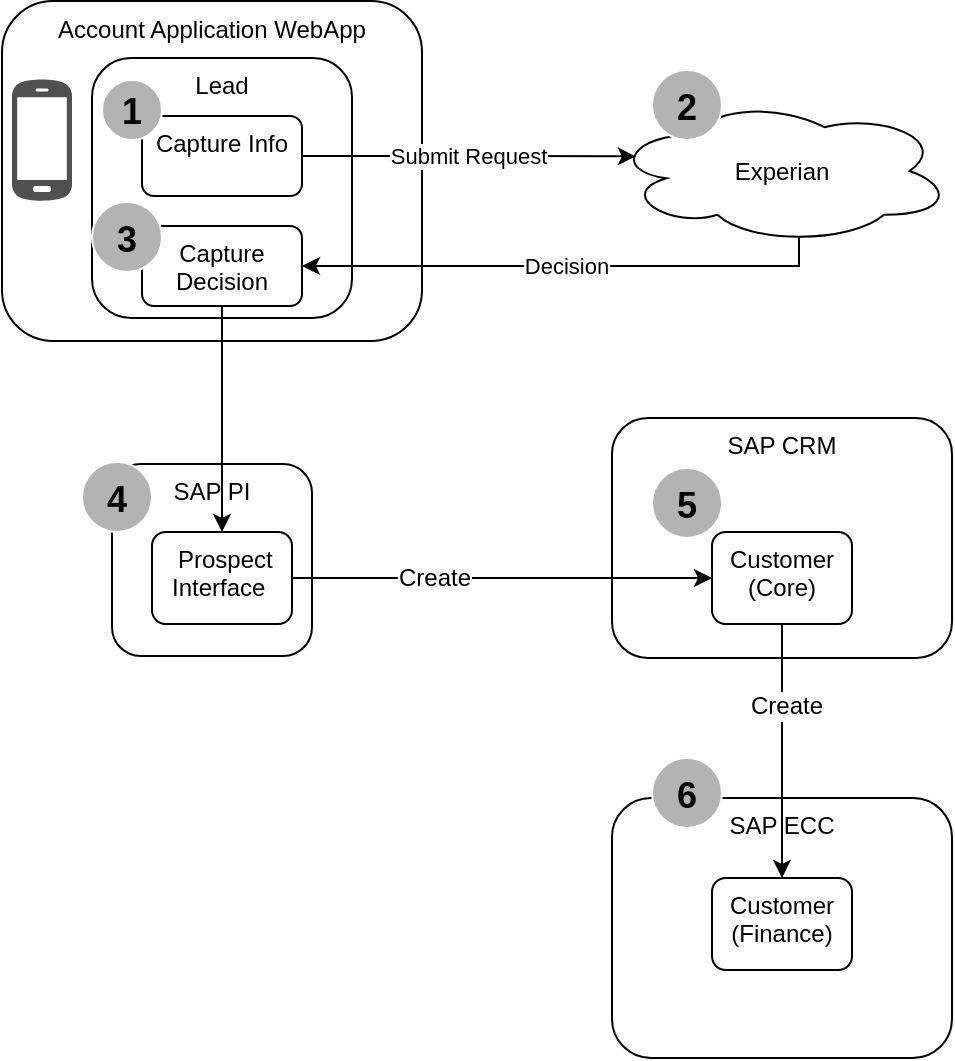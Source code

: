 <mxfile version="12.2.2" type="github" pages="2">
  <diagram id="I0bLfncfjT9ffKwwWELv" name="Accept">
    <mxGraphModel dx="1209" dy="629" grid="1" gridSize="10" guides="1" tooltips="1" connect="1" arrows="1" fold="1" page="1" pageScale="1" pageWidth="827" pageHeight="1169" math="0" shadow="0">
      <root>
        <mxCell id="I5Vtg4STYnl2IJugSfGF-0"/>
        <mxCell id="I5Vtg4STYnl2IJugSfGF-1" parent="I5Vtg4STYnl2IJugSfGF-0"/>
        <mxCell id="8ab2VDb99C_7O71XB3wa-0" value="Account Application WebApp" style="rounded=1;whiteSpace=wrap;html=1;verticalAlign=top;" parent="I5Vtg4STYnl2IJugSfGF-1" vertex="1">
          <mxGeometry x="185" y="1.5" width="210" height="170" as="geometry"/>
        </mxCell>
        <mxCell id="ivdo6gl_7-LOLV2pRihX-21" value="Lead" style="rounded=1;whiteSpace=wrap;html=1;verticalAlign=top;" parent="I5Vtg4STYnl2IJugSfGF-1" vertex="1">
          <mxGeometry x="230" y="30" width="130" height="130" as="geometry"/>
        </mxCell>
        <mxCell id="ivdo6gl_7-LOLV2pRihX-9" value="Submit Request" style="edgeStyle=orthogonalEdgeStyle;rounded=0;orthogonalLoop=1;jettySize=auto;html=1;exitX=1;exitY=0.5;exitDx=0;exitDy=0;entryX=0.07;entryY=0.4;entryDx=0;entryDy=0;entryPerimeter=0;" parent="I5Vtg4STYnl2IJugSfGF-1" source="8ab2VDb99C_7O71XB3wa-1" target="ivdo6gl_7-LOLV2pRihX-0" edge="1">
          <mxGeometry relative="1" as="geometry"/>
        </mxCell>
        <mxCell id="8ab2VDb99C_7O71XB3wa-1" value="Capture Info" style="rounded=1;whiteSpace=wrap;html=1;verticalAlign=top;" parent="I5Vtg4STYnl2IJugSfGF-1" vertex="1">
          <mxGeometry x="255" y="59" width="80" height="40" as="geometry"/>
        </mxCell>
        <mxCell id="ivdo6gl_7-LOLV2pRihX-10" value="Decision" style="edgeStyle=orthogonalEdgeStyle;rounded=0;orthogonalLoop=1;jettySize=auto;html=1;exitX=0.55;exitY=0.95;exitDx=0;exitDy=0;exitPerimeter=0;entryX=1;entryY=0.5;entryDx=0;entryDy=0;" parent="I5Vtg4STYnl2IJugSfGF-1" source="ivdo6gl_7-LOLV2pRihX-0" target="ivdo6gl_7-LOLV2pRihX-1" edge="1">
          <mxGeometry relative="1" as="geometry">
            <Array as="points">
              <mxPoint x="584" y="134"/>
            </Array>
          </mxGeometry>
        </mxCell>
        <mxCell id="ivdo6gl_7-LOLV2pRihX-0" value="Experian" style="ellipse;shape=cloud;whiteSpace=wrap;html=1;verticalAlign=middle;" parent="I5Vtg4STYnl2IJugSfGF-1" vertex="1">
          <mxGeometry x="490" y="50" width="170" height="73" as="geometry"/>
        </mxCell>
        <mxCell id="ivdo6gl_7-LOLV2pRihX-1" value="Capture Decision" style="rounded=1;whiteSpace=wrap;html=1;verticalAlign=top;" parent="I5Vtg4STYnl2IJugSfGF-1" vertex="1">
          <mxGeometry x="255" y="114" width="80" height="40" as="geometry"/>
        </mxCell>
        <mxCell id="ivdo6gl_7-LOLV2pRihX-3" value="SAP PI" style="rounded=1;whiteSpace=wrap;html=1;verticalAlign=top;" parent="I5Vtg4STYnl2IJugSfGF-1" vertex="1">
          <mxGeometry x="240" y="233" width="100" height="96" as="geometry"/>
        </mxCell>
        <mxCell id="ivdo6gl_7-LOLV2pRihX-4" value="&amp;nbsp;Prospect Interface&amp;nbsp;" style="rounded=1;whiteSpace=wrap;html=1;verticalAlign=top;" parent="I5Vtg4STYnl2IJugSfGF-1" vertex="1">
          <mxGeometry x="260" y="267" width="70" height="46" as="geometry"/>
        </mxCell>
        <mxCell id="ivdo6gl_7-LOLV2pRihX-5" value="SAP CRM" style="rounded=1;whiteSpace=wrap;html=1;verticalAlign=top;" parent="I5Vtg4STYnl2IJugSfGF-1" vertex="1">
          <mxGeometry x="490" y="210" width="170" height="120" as="geometry"/>
        </mxCell>
        <mxCell id="ivdo6gl_7-LOLV2pRihX-6" value="Customer (Core)" style="rounded=1;whiteSpace=wrap;html=1;verticalAlign=top;" parent="I5Vtg4STYnl2IJugSfGF-1" vertex="1">
          <mxGeometry x="540" y="267" width="70" height="46" as="geometry"/>
        </mxCell>
        <mxCell id="ivdo6gl_7-LOLV2pRihX-7" value="SAP ECC" style="rounded=1;whiteSpace=wrap;html=1;verticalAlign=top;" parent="I5Vtg4STYnl2IJugSfGF-1" vertex="1">
          <mxGeometry x="490" y="400" width="170" height="130" as="geometry"/>
        </mxCell>
        <mxCell id="ivdo6gl_7-LOLV2pRihX-8" value="Customer&lt;br&gt;(Finance)" style="rounded=1;whiteSpace=wrap;html=1;verticalAlign=top;" parent="I5Vtg4STYnl2IJugSfGF-1" vertex="1">
          <mxGeometry x="540" y="440" width="70" height="46" as="geometry"/>
        </mxCell>
        <mxCell id="I5Vtg4STYnl2IJugSfGF-2" value="" style="shadow=0;dashed=0;html=1;strokeColor=none;fillColor=#505050;labelPosition=center;verticalLabelPosition=bottom;verticalAlign=top;outlineConnect=0;align=center;shape=mxgraph.office.devices.cell_phone_android_proportional;fontColor=#858585;" parent="I5Vtg4STYnl2IJugSfGF-1" vertex="1">
          <mxGeometry x="190" y="40" width="30" height="62" as="geometry"/>
        </mxCell>
        <mxCell id="ivdo6gl_7-LOLV2pRihX-11" style="edgeStyle=orthogonalEdgeStyle;rounded=0;orthogonalLoop=1;jettySize=auto;html=1;exitX=0.5;exitY=1;exitDx=0;exitDy=0;" parent="I5Vtg4STYnl2IJugSfGF-1" source="ivdo6gl_7-LOLV2pRihX-1" target="ivdo6gl_7-LOLV2pRihX-4" edge="1">
          <mxGeometry relative="1" as="geometry"/>
        </mxCell>
        <mxCell id="ivdo6gl_7-LOLV2pRihX-12" style="edgeStyle=orthogonalEdgeStyle;rounded=0;orthogonalLoop=1;jettySize=auto;html=1;exitX=1;exitY=0.5;exitDx=0;exitDy=0;" parent="I5Vtg4STYnl2IJugSfGF-1" source="ivdo6gl_7-LOLV2pRihX-4" target="ivdo6gl_7-LOLV2pRihX-6" edge="1">
          <mxGeometry relative="1" as="geometry"/>
        </mxCell>
        <mxCell id="ivdo6gl_7-LOLV2pRihX-17" value="Create" style="text;html=1;resizable=0;points=[];align=center;verticalAlign=middle;labelBackgroundColor=#ffffff;" parent="ivdo6gl_7-LOLV2pRihX-12" vertex="1" connectable="0">
          <mxGeometry x="-0.326" relative="1" as="geometry">
            <mxPoint as="offset"/>
          </mxGeometry>
        </mxCell>
        <mxCell id="ivdo6gl_7-LOLV2pRihX-19" style="edgeStyle=orthogonalEdgeStyle;rounded=0;orthogonalLoop=1;jettySize=auto;html=1;exitX=0.5;exitY=1;exitDx=0;exitDy=0;entryX=0.5;entryY=0;entryDx=0;entryDy=0;" parent="I5Vtg4STYnl2IJugSfGF-1" source="ivdo6gl_7-LOLV2pRihX-6" target="ivdo6gl_7-LOLV2pRihX-8" edge="1">
          <mxGeometry relative="1" as="geometry"/>
        </mxCell>
        <mxCell id="ivdo6gl_7-LOLV2pRihX-20" value="Create" style="text;html=1;resizable=0;points=[];align=center;verticalAlign=middle;labelBackgroundColor=#ffffff;" parent="ivdo6gl_7-LOLV2pRihX-19" vertex="1" connectable="0">
          <mxGeometry x="-0.359" y="2" relative="1" as="geometry">
            <mxPoint as="offset"/>
          </mxGeometry>
        </mxCell>
        <mxCell id="KOCEm66nNQwio_2Ye4BX-0" value="&lt;b&gt;&lt;font style=&quot;font-size: 18px&quot;&gt;1&lt;/font&gt;&lt;/b&gt;" style="ellipse;whiteSpace=wrap;html=1;aspect=fixed;strokeColor=#FFFFFF;fillColor=#B3B3B3;fontSize=20;" vertex="1" parent="I5Vtg4STYnl2IJugSfGF-1">
          <mxGeometry x="235" y="41" width="30" height="30" as="geometry"/>
        </mxCell>
        <mxCell id="KOCEm66nNQwio_2Ye4BX-2" value="&lt;b&gt;&lt;font style=&quot;font-size: 18px&quot;&gt;3&lt;/font&gt;&lt;/b&gt;" style="ellipse;whiteSpace=wrap;html=1;aspect=fixed;strokeColor=#FFFFFF;fillColor=#B3B3B3;fontSize=20;" vertex="1" parent="I5Vtg4STYnl2IJugSfGF-1">
          <mxGeometry x="230" y="102" width="35" height="35" as="geometry"/>
        </mxCell>
        <mxCell id="KOCEm66nNQwio_2Ye4BX-3" value="&lt;b&gt;&lt;font style=&quot;font-size: 18px&quot;&gt;2&lt;/font&gt;&lt;/b&gt;" style="ellipse;whiteSpace=wrap;html=1;aspect=fixed;strokeColor=#FFFFFF;fillColor=#B3B3B3;fontSize=20;" vertex="1" parent="I5Vtg4STYnl2IJugSfGF-1">
          <mxGeometry x="510" y="36" width="35" height="35" as="geometry"/>
        </mxCell>
        <mxCell id="KOCEm66nNQwio_2Ye4BX-4" value="&lt;b&gt;&lt;font style=&quot;font-size: 18px&quot;&gt;4&lt;/font&gt;&lt;/b&gt;" style="ellipse;whiteSpace=wrap;html=1;aspect=fixed;strokeColor=#FFFFFF;fillColor=#B3B3B3;fontSize=20;" vertex="1" parent="I5Vtg4STYnl2IJugSfGF-1">
          <mxGeometry x="225" y="232" width="35" height="35" as="geometry"/>
        </mxCell>
        <mxCell id="KOCEm66nNQwio_2Ye4BX-5" value="&lt;b&gt;&lt;font style=&quot;font-size: 18px&quot;&gt;5&lt;/font&gt;&lt;/b&gt;" style="ellipse;whiteSpace=wrap;html=1;aspect=fixed;strokeColor=#FFFFFF;fillColor=#B3B3B3;fontSize=20;" vertex="1" parent="I5Vtg4STYnl2IJugSfGF-1">
          <mxGeometry x="510" y="235" width="35" height="35" as="geometry"/>
        </mxCell>
        <mxCell id="KOCEm66nNQwio_2Ye4BX-6" value="&lt;b&gt;&lt;font style=&quot;font-size: 18px&quot;&gt;6&lt;/font&gt;&lt;/b&gt;" style="ellipse;whiteSpace=wrap;html=1;aspect=fixed;strokeColor=#FFFFFF;fillColor=#B3B3B3;fontSize=20;" vertex="1" parent="I5Vtg4STYnl2IJugSfGF-1">
          <mxGeometry x="510" y="380" width="35" height="35" as="geometry"/>
        </mxCell>
      </root>
    </mxGraphModel>
  </diagram>
  <diagram name="Reject/Refer" id="q7iL9V-ygQUSEN3jPt8D">
    <mxGraphModel dx="1209" dy="629" grid="1" gridSize="10" guides="1" tooltips="1" connect="1" arrows="1" fold="1" page="1" pageScale="1" pageWidth="827" pageHeight="1169" math="0" shadow="0">
      <root>
        <mxCell id="6zzG9t84l0em-5m2Y7m6-0"/>
        <mxCell id="6zzG9t84l0em-5m2Y7m6-1" parent="6zzG9t84l0em-5m2Y7m6-0"/>
        <mxCell id="FP6ZSrvsWaeLuSCSETTi-0" value="Notification" style="edgeStyle=orthogonalEdgeStyle;rounded=0;orthogonalLoop=1;jettySize=auto;html=1;exitX=0;exitY=0.75;exitDx=0;exitDy=0;entryX=0.987;entryY=0.586;entryDx=0;entryDy=0;entryPerimeter=0;" edge="1" parent="6zzG9t84l0em-5m2Y7m6-1" source="JmengMzgopt4f8I5Psx5-14" target="JmengMzgopt4f8I5Psx5-1">
          <mxGeometry x="-0.313" y="19" relative="1" as="geometry">
            <Array as="points">
              <mxPoint x="400" y="341"/>
              <mxPoint x="400" y="383"/>
            </Array>
            <mxPoint x="-19" y="19" as="offset"/>
          </mxGeometry>
        </mxCell>
        <mxCell id="6zzG9t84l0em-5m2Y7m6-11" value="SAP CRM" style="rounded=1;whiteSpace=wrap;html=1;verticalAlign=top;" parent="6zzG9t84l0em-5m2Y7m6-1" vertex="1">
          <mxGeometry x="460" y="210" width="200" height="160" as="geometry"/>
        </mxCell>
        <mxCell id="JmengMzgopt4f8I5Psx5-20" style="edgeStyle=orthogonalEdgeStyle;rounded=0;orthogonalLoop=1;jettySize=auto;html=1;exitX=1;exitY=0.5;exitDx=0;exitDy=0;entryX=0.5;entryY=1;entryDx=0;entryDy=0;dashed=1;" parent="6zzG9t84l0em-5m2Y7m6-1" source="JmengMzgopt4f8I5Psx5-3" target="JmengMzgopt4f8I5Psx5-14" edge="1">
          <mxGeometry relative="1" as="geometry">
            <Array as="points">
              <mxPoint x="430" y="463"/>
              <mxPoint x="430" y="380"/>
              <mxPoint x="505" y="380"/>
            </Array>
          </mxGeometry>
        </mxCell>
        <mxCell id="6zzG9t84l0em-5m2Y7m6-2" value="Account Application WebApp" style="rounded=1;whiteSpace=wrap;html=1;verticalAlign=top;" parent="6zzG9t84l0em-5m2Y7m6-1" vertex="1">
          <mxGeometry x="185" y="1.5" width="210" height="170" as="geometry"/>
        </mxCell>
        <mxCell id="6zzG9t84l0em-5m2Y7m6-3" value="Lead" style="rounded=1;whiteSpace=wrap;html=1;verticalAlign=top;" parent="6zzG9t84l0em-5m2Y7m6-1" vertex="1">
          <mxGeometry x="230" y="30" width="130" height="130" as="geometry"/>
        </mxCell>
        <mxCell id="6zzG9t84l0em-5m2Y7m6-4" value="Submit Request" style="edgeStyle=orthogonalEdgeStyle;rounded=0;orthogonalLoop=1;jettySize=auto;html=1;exitX=1;exitY=0.5;exitDx=0;exitDy=0;entryX=0.07;entryY=0.4;entryDx=0;entryDy=0;entryPerimeter=0;" parent="6zzG9t84l0em-5m2Y7m6-1" source="6zzG9t84l0em-5m2Y7m6-5" target="6zzG9t84l0em-5m2Y7m6-7" edge="1">
          <mxGeometry relative="1" as="geometry"/>
        </mxCell>
        <mxCell id="6zzG9t84l0em-5m2Y7m6-5" value="Capture Info" style="rounded=1;whiteSpace=wrap;html=1;verticalAlign=top;" parent="6zzG9t84l0em-5m2Y7m6-1" vertex="1">
          <mxGeometry x="255" y="59" width="80" height="40" as="geometry"/>
        </mxCell>
        <mxCell id="6zzG9t84l0em-5m2Y7m6-6" value="Decision" style="edgeStyle=orthogonalEdgeStyle;rounded=0;orthogonalLoop=1;jettySize=auto;html=1;exitX=0.55;exitY=0.95;exitDx=0;exitDy=0;exitPerimeter=0;entryX=1;entryY=0.5;entryDx=0;entryDy=0;" parent="6zzG9t84l0em-5m2Y7m6-1" source="6zzG9t84l0em-5m2Y7m6-7" target="6zzG9t84l0em-5m2Y7m6-8" edge="1">
          <mxGeometry relative="1" as="geometry">
            <Array as="points">
              <mxPoint x="584" y="134"/>
            </Array>
          </mxGeometry>
        </mxCell>
        <mxCell id="6zzG9t84l0em-5m2Y7m6-7" value="Experian" style="ellipse;shape=cloud;whiteSpace=wrap;html=1;verticalAlign=middle;" parent="6zzG9t84l0em-5m2Y7m6-1" vertex="1">
          <mxGeometry x="490" y="50" width="170" height="73" as="geometry"/>
        </mxCell>
        <mxCell id="6zzG9t84l0em-5m2Y7m6-8" value="Capture Decision" style="rounded=1;whiteSpace=wrap;html=1;verticalAlign=top;" parent="6zzG9t84l0em-5m2Y7m6-1" vertex="1">
          <mxGeometry x="255" y="114" width="80" height="40" as="geometry"/>
        </mxCell>
        <mxCell id="6zzG9t84l0em-5m2Y7m6-9" value="SAP PI" style="rounded=1;whiteSpace=wrap;html=1;verticalAlign=top;" parent="6zzG9t84l0em-5m2Y7m6-1" vertex="1">
          <mxGeometry x="240" y="233" width="100" height="96" as="geometry"/>
        </mxCell>
        <mxCell id="JmengMzgopt4f8I5Psx5-18" style="edgeStyle=orthogonalEdgeStyle;rounded=0;orthogonalLoop=1;jettySize=auto;html=1;exitX=1;exitY=0.5;exitDx=0;exitDy=0;" parent="6zzG9t84l0em-5m2Y7m6-1" source="6zzG9t84l0em-5m2Y7m6-10" target="6zzG9t84l0em-5m2Y7m6-12" edge="1">
          <mxGeometry relative="1" as="geometry"/>
        </mxCell>
        <mxCell id="6zzG9t84l0em-5m2Y7m6-10" value="&amp;nbsp;Prospect Interface&amp;nbsp;" style="rounded=1;whiteSpace=wrap;html=1;verticalAlign=top;" parent="6zzG9t84l0em-5m2Y7m6-1" vertex="1">
          <mxGeometry x="260" y="267" width="70" height="46" as="geometry"/>
        </mxCell>
        <mxCell id="6zzG9t84l0em-5m2Y7m6-12" value="Customer (Core)" style="rounded=1;whiteSpace=wrap;html=1;verticalAlign=top;" parent="6zzG9t84l0em-5m2Y7m6-1" vertex="1">
          <mxGeometry x="540" y="267" width="70" height="46" as="geometry"/>
        </mxCell>
        <mxCell id="6zzG9t84l0em-5m2Y7m6-13" value="SAP ECC" style="rounded=1;whiteSpace=wrap;html=1;verticalAlign=top;" parent="6zzG9t84l0em-5m2Y7m6-1" vertex="1">
          <mxGeometry x="490" y="400" width="170" height="130" as="geometry"/>
        </mxCell>
        <mxCell id="6zzG9t84l0em-5m2Y7m6-14" value="Customer&lt;br&gt;(Finance)" style="rounded=1;whiteSpace=wrap;html=1;verticalAlign=top;" parent="6zzG9t84l0em-5m2Y7m6-1" vertex="1">
          <mxGeometry x="540" y="440" width="70" height="46" as="geometry"/>
        </mxCell>
        <mxCell id="6zzG9t84l0em-5m2Y7m6-15" value="" style="shadow=0;dashed=0;html=1;strokeColor=none;fillColor=#505050;labelPosition=center;verticalLabelPosition=bottom;verticalAlign=top;outlineConnect=0;align=center;shape=mxgraph.office.devices.cell_phone_android_proportional;fontColor=#858585;" parent="6zzG9t84l0em-5m2Y7m6-1" vertex="1">
          <mxGeometry x="190" y="40" width="30" height="62" as="geometry"/>
        </mxCell>
        <mxCell id="6zzG9t84l0em-5m2Y7m6-16" style="edgeStyle=orthogonalEdgeStyle;rounded=0;orthogonalLoop=1;jettySize=auto;html=1;exitX=0.5;exitY=1;exitDx=0;exitDy=0;" parent="6zzG9t84l0em-5m2Y7m6-1" source="6zzG9t84l0em-5m2Y7m6-8" target="6zzG9t84l0em-5m2Y7m6-10" edge="1">
          <mxGeometry relative="1" as="geometry"/>
        </mxCell>
        <mxCell id="6zzG9t84l0em-5m2Y7m6-21" style="edgeStyle=orthogonalEdgeStyle;rounded=0;orthogonalLoop=1;jettySize=auto;html=1;exitX=0.5;exitY=1;exitDx=0;exitDy=0;entryX=0.5;entryY=0;entryDx=0;entryDy=0;" parent="6zzG9t84l0em-5m2Y7m6-1" source="6zzG9t84l0em-5m2Y7m6-12" target="6zzG9t84l0em-5m2Y7m6-14" edge="1">
          <mxGeometry relative="1" as="geometry"/>
        </mxCell>
        <mxCell id="6zzG9t84l0em-5m2Y7m6-22" value="Create" style="text;html=1;resizable=0;points=[];align=center;verticalAlign=middle;labelBackgroundColor=#ffffff;" parent="6zzG9t84l0em-5m2Y7m6-21" vertex="1" connectable="0">
          <mxGeometry x="-0.359" y="2" relative="1" as="geometry">
            <mxPoint as="offset"/>
          </mxGeometry>
        </mxCell>
        <mxCell id="JmengMzgopt4f8I5Psx5-8" style="edgeStyle=orthogonalEdgeStyle;rounded=0;orthogonalLoop=1;jettySize=auto;html=1;dashed=1;" parent="6zzG9t84l0em-5m2Y7m6-1" source="JmengMzgopt4f8I5Psx5-1" target="JmengMzgopt4f8I5Psx5-3" edge="1">
          <mxGeometry relative="1" as="geometry"/>
        </mxCell>
        <mxCell id="JmengMzgopt4f8I5Psx5-1" value="New Accounts" style="shape=image;html=1;verticalAlign=top;verticalLabelPosition=bottom;labelBackgroundColor=#ffffff;imageAspect=0;aspect=fixed;image=https://cdn0.iconfinder.com/data/icons/users-android-l-lollipop-icon-pack/24/user-128.png" parent="6zzG9t84l0em-5m2Y7m6-1" vertex="1">
          <mxGeometry x="198" y="329" width="92" height="92" as="geometry"/>
        </mxCell>
        <mxCell id="JmengMzgopt4f8I5Psx5-9" style="edgeStyle=orthogonalEdgeStyle;rounded=0;orthogonalLoop=1;jettySize=auto;html=1;exitX=1;exitY=0.5;exitDx=0;exitDy=0;entryX=0;entryY=0.5;entryDx=0;entryDy=0;dashed=1;" parent="6zzG9t84l0em-5m2Y7m6-1" source="JmengMzgopt4f8I5Psx5-3" target="6zzG9t84l0em-5m2Y7m6-14" edge="1">
          <mxGeometry relative="1" as="geometry"/>
        </mxCell>
        <mxCell id="JmengMzgopt4f8I5Psx5-11" value="&amp;nbsp;Update Record" style="text;html=1;resizable=0;points=[];align=center;verticalAlign=middle;labelBackgroundColor=#ffffff;" parent="JmengMzgopt4f8I5Psx5-9" vertex="1" connectable="0">
          <mxGeometry x="-0.25" relative="1" as="geometry">
            <mxPoint as="offset"/>
          </mxGeometry>
        </mxCell>
        <mxCell id="JmengMzgopt4f8I5Psx5-10" style="edgeStyle=orthogonalEdgeStyle;rounded=0;orthogonalLoop=1;jettySize=auto;html=1;exitX=0.5;exitY=1;exitDx=0;exitDy=0;dashed=1;" parent="6zzG9t84l0em-5m2Y7m6-1" source="JmengMzgopt4f8I5Psx5-3" target="JmengMzgopt4f8I5Psx5-4" edge="1">
          <mxGeometry relative="1" as="geometry"/>
        </mxCell>
        <mxCell id="JmengMzgopt4f8I5Psx5-12" value="Reject" style="text;html=1;resizable=0;points=[];align=center;verticalAlign=middle;labelBackgroundColor=#ffffff;" parent="JmengMzgopt4f8I5Psx5-10" vertex="1" connectable="0">
          <mxGeometry x="-0.199" relative="1" as="geometry">
            <mxPoint as="offset"/>
          </mxGeometry>
        </mxCell>
        <mxCell id="JmengMzgopt4f8I5Psx5-3" value="Review&amp;nbsp;&lt;br&gt;Application" style="rhombus;whiteSpace=wrap;html=1;" parent="6zzG9t84l0em-5m2Y7m6-1" vertex="1">
          <mxGeometry x="47" y="427.5" width="78" height="70" as="geometry"/>
        </mxCell>
        <mxCell id="JmengMzgopt4f8I5Psx5-4" value="END" style="shape=mxgraph.bpmn.shape;html=1;verticalLabelPosition=bottom;labelBackgroundColor=#ffffff;verticalAlign=top;align=center;perimeter=ellipsePerimeter;outlineConnect=0;outline=end;symbol=general;" parent="6zzG9t84l0em-5m2Y7m6-1" vertex="1">
          <mxGeometry x="61" y="600" width="50" height="50" as="geometry"/>
        </mxCell>
        <mxCell id="JmengMzgopt4f8I5Psx5-14" value="Activity" style="rounded=1;whiteSpace=wrap;html=1;verticalAlign=top;" parent="6zzG9t84l0em-5m2Y7m6-1" vertex="1">
          <mxGeometry x="480" y="306" width="50" height="46" as="geometry"/>
        </mxCell>
        <mxCell id="JmengMzgopt4f8I5Psx5-15" value="Create" style="edgeStyle=orthogonalEdgeStyle;rounded=0;orthogonalLoop=1;jettySize=auto;html=1;exitX=1;exitY=0.5;exitDx=0;exitDy=0;entryX=0;entryY=0.5;entryDx=0;entryDy=0;" parent="6zzG9t84l0em-5m2Y7m6-1" source="6zzG9t84l0em-5m2Y7m6-10" target="JmengMzgopt4f8I5Psx5-14" edge="1">
          <mxGeometry x="-0.577" relative="1" as="geometry">
            <Array as="points">
              <mxPoint x="400" y="290"/>
              <mxPoint x="400" y="329"/>
            </Array>
            <mxPoint as="offset"/>
          </mxGeometry>
        </mxCell>
        <mxCell id="JmengMzgopt4f8I5Psx5-19" value="Accept" style="text;html=1;resizable=0;points=[];autosize=1;align=left;verticalAlign=top;spacingTop=-4;" parent="6zzG9t84l0em-5m2Y7m6-1" vertex="1">
          <mxGeometry x="117" y="440" width="50" height="10" as="geometry"/>
        </mxCell>
        <mxCell id="qge553LtWHyhK_odIXqt-0" value="" style="group" parent="6zzG9t84l0em-5m2Y7m6-1" vertex="1" connectable="0">
          <mxGeometry x="420" y="580" width="160" height="42" as="geometry"/>
        </mxCell>
        <mxCell id="FfEUyvOu12HyywOrQXnY-0" style="edgeStyle=orthogonalEdgeStyle;rounded=0;orthogonalLoop=1;jettySize=auto;html=1;" parent="qge553LtWHyhK_odIXqt-0" edge="1">
          <mxGeometry relative="1" as="geometry">
            <mxPoint y="10" as="sourcePoint"/>
            <mxPoint x="40" y="10" as="targetPoint"/>
            <Array as="points">
              <mxPoint y="10"/>
              <mxPoint y="10"/>
            </Array>
          </mxGeometry>
        </mxCell>
        <mxCell id="FfEUyvOu12HyywOrQXnY-1" style="edgeStyle=orthogonalEdgeStyle;rounded=0;orthogonalLoop=1;jettySize=auto;html=1;dashed=1;" parent="qge553LtWHyhK_odIXqt-0" edge="1">
          <mxGeometry relative="1" as="geometry">
            <mxPoint x="2" y="33" as="sourcePoint"/>
            <mxPoint x="42" y="33" as="targetPoint"/>
            <Array as="points">
              <mxPoint x="2" y="33"/>
              <mxPoint x="2" y="33"/>
            </Array>
          </mxGeometry>
        </mxCell>
        <mxCell id="FfEUyvOu12HyywOrQXnY-2" value="Automated Process" style="text;html=1;resizable=0;points=[];autosize=1;align=left;verticalAlign=top;spacingTop=-4;" parent="qge553LtWHyhK_odIXqt-0" vertex="1">
          <mxGeometry x="40" width="120" height="20" as="geometry"/>
        </mxCell>
        <mxCell id="FfEUyvOu12HyywOrQXnY-4" value="Manual Process" style="text;html=1;resizable=0;points=[];autosize=1;align=left;verticalAlign=top;spacingTop=-4;" parent="qge553LtWHyhK_odIXqt-0" vertex="1">
          <mxGeometry x="41" y="22" width="100" height="20" as="geometry"/>
        </mxCell>
        <mxCell id="m7y9YswhoE0nNhfy7fFu-1" value="&lt;b&gt;&lt;font style=&quot;font-size: 18px&quot;&gt;1&lt;/font&gt;&lt;/b&gt;" style="ellipse;whiteSpace=wrap;html=1;aspect=fixed;strokeColor=#FFFFFF;fillColor=#B3B3B3;fontSize=20;" vertex="1" parent="6zzG9t84l0em-5m2Y7m6-1">
          <mxGeometry x="240" y="41" width="30" height="30" as="geometry"/>
        </mxCell>
        <mxCell id="m7y9YswhoE0nNhfy7fFu-2" value="&lt;b&gt;&lt;font style=&quot;font-size: 18px&quot;&gt;2&lt;/font&gt;&lt;/b&gt;" style="ellipse;whiteSpace=wrap;html=1;aspect=fixed;strokeColor=#FFFFFF;fillColor=#B3B3B3;fontSize=20;" vertex="1" parent="6zzG9t84l0em-5m2Y7m6-1">
          <mxGeometry x="505" y="44" width="30" height="30" as="geometry"/>
        </mxCell>
        <mxCell id="m7y9YswhoE0nNhfy7fFu-3" value="&lt;b&gt;&lt;font style=&quot;font-size: 18px&quot;&gt;3&lt;/font&gt;&lt;/b&gt;" style="ellipse;whiteSpace=wrap;html=1;aspect=fixed;strokeColor=#FFFFFF;fillColor=#B3B3B3;fontSize=20;" vertex="1" parent="6zzG9t84l0em-5m2Y7m6-1">
          <mxGeometry x="240" y="104" width="30" height="30" as="geometry"/>
        </mxCell>
        <mxCell id="m7y9YswhoE0nNhfy7fFu-4" value="&lt;b&gt;&lt;font style=&quot;font-size: 18px&quot;&gt;4&lt;/font&gt;&lt;/b&gt;" style="ellipse;whiteSpace=wrap;html=1;aspect=fixed;strokeColor=#FFFFFF;fillColor=#B3B3B3;fontSize=20;" vertex="1" parent="6zzG9t84l0em-5m2Y7m6-1">
          <mxGeometry x="225" y="216.5" width="30" height="30" as="geometry"/>
        </mxCell>
        <mxCell id="m7y9YswhoE0nNhfy7fFu-5" value="&lt;b&gt;&lt;font style=&quot;font-size: 18px&quot;&gt;5&lt;/font&gt;&lt;/b&gt;" style="ellipse;whiteSpace=wrap;html=1;aspect=fixed;strokeColor=#FFFFFF;fillColor=#B3B3B3;fontSize=20;" vertex="1" parent="6zzG9t84l0em-5m2Y7m6-1">
          <mxGeometry x="405" y="260" width="30" height="30" as="geometry"/>
        </mxCell>
        <mxCell id="W06NTrM2mYSXro5Yyzhc-0" value="&lt;b&gt;&lt;font style=&quot;font-size: 18px&quot;&gt;6&lt;/font&gt;&lt;/b&gt;" style="ellipse;whiteSpace=wrap;html=1;aspect=fixed;strokeColor=#FFFFFF;fillColor=#B3B3B3;fontSize=20;" vertex="1" parent="6zzG9t84l0em-5m2Y7m6-1">
          <mxGeometry x="460" y="340" width="30" height="30" as="geometry"/>
        </mxCell>
        <mxCell id="W06NTrM2mYSXro5Yyzhc-1" value="&lt;b&gt;&lt;font style=&quot;font-size: 18px&quot;&gt;7&lt;/font&gt;&lt;/b&gt;" style="ellipse;whiteSpace=wrap;html=1;aspect=fixed;strokeColor=#FFFFFF;fillColor=#B3B3B3;fontSize=20;" vertex="1" parent="6zzG9t84l0em-5m2Y7m6-1">
          <mxGeometry x="365" y="425" width="30" height="30" as="geometry"/>
        </mxCell>
      </root>
    </mxGraphModel>
  </diagram>
</mxfile>
